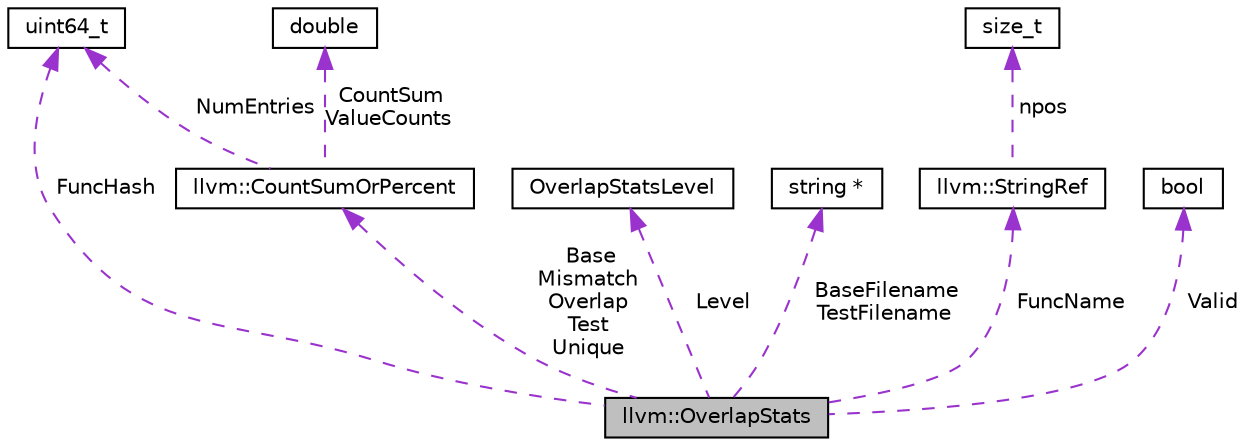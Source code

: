digraph "llvm::OverlapStats"
{
 // LATEX_PDF_SIZE
  bgcolor="transparent";
  edge [fontname="Helvetica",fontsize="10",labelfontname="Helvetica",labelfontsize="10"];
  node [fontname="Helvetica",fontsize="10",shape="box"];
  Node1 [label="llvm::OverlapStats",height=0.2,width=0.4,color="black", fillcolor="grey75", style="filled", fontcolor="black",tooltip=" "];
  Node2 -> Node1 [dir="back",color="darkorchid3",fontsize="10",style="dashed",label=" Base\nMismatch\nOverlap\nTest\nUnique" ,fontname="Helvetica"];
  Node2 [label="llvm::CountSumOrPercent",height=0.2,width=0.4,color="black",URL="$structllvm_1_1CountSumOrPercent.html",tooltip=" "];
  Node3 -> Node2 [dir="back",color="darkorchid3",fontsize="10",style="dashed",label=" NumEntries" ,fontname="Helvetica"];
  Node3 [label="uint64_t",height=0.2,width=0.4,color="black",tooltip=" "];
  Node4 -> Node2 [dir="back",color="darkorchid3",fontsize="10",style="dashed",label=" CountSum\nValueCounts" ,fontname="Helvetica"];
  Node4 [label="double",height=0.2,width=0.4,color="black",tooltip=" "];
  Node5 -> Node1 [dir="back",color="darkorchid3",fontsize="10",style="dashed",label=" Level" ,fontname="Helvetica"];
  Node5 [label="OverlapStatsLevel",height=0.2,width=0.4,color="black",tooltip=" "];
  Node6 -> Node1 [dir="back",color="darkorchid3",fontsize="10",style="dashed",label=" BaseFilename\nTestFilename" ,fontname="Helvetica"];
  Node6 [label="string *",height=0.2,width=0.4,color="black",tooltip=" "];
  Node7 -> Node1 [dir="back",color="darkorchid3",fontsize="10",style="dashed",label=" FuncName" ,fontname="Helvetica"];
  Node7 [label="llvm::StringRef",height=0.2,width=0.4,color="black",URL="$classllvm_1_1StringRef.html",tooltip="StringRef - Represent a constant reference to a string, i.e."];
  Node8 -> Node7 [dir="back",color="darkorchid3",fontsize="10",style="dashed",label=" npos" ,fontname="Helvetica"];
  Node8 [label="size_t",height=0.2,width=0.4,color="black",URL="$classsize__t.html",tooltip=" "];
  Node3 -> Node1 [dir="back",color="darkorchid3",fontsize="10",style="dashed",label=" FuncHash" ,fontname="Helvetica"];
  Node9 -> Node1 [dir="back",color="darkorchid3",fontsize="10",style="dashed",label=" Valid" ,fontname="Helvetica"];
  Node9 [label="bool",height=0.2,width=0.4,color="black",URL="$classbool.html",tooltip=" "];
}

